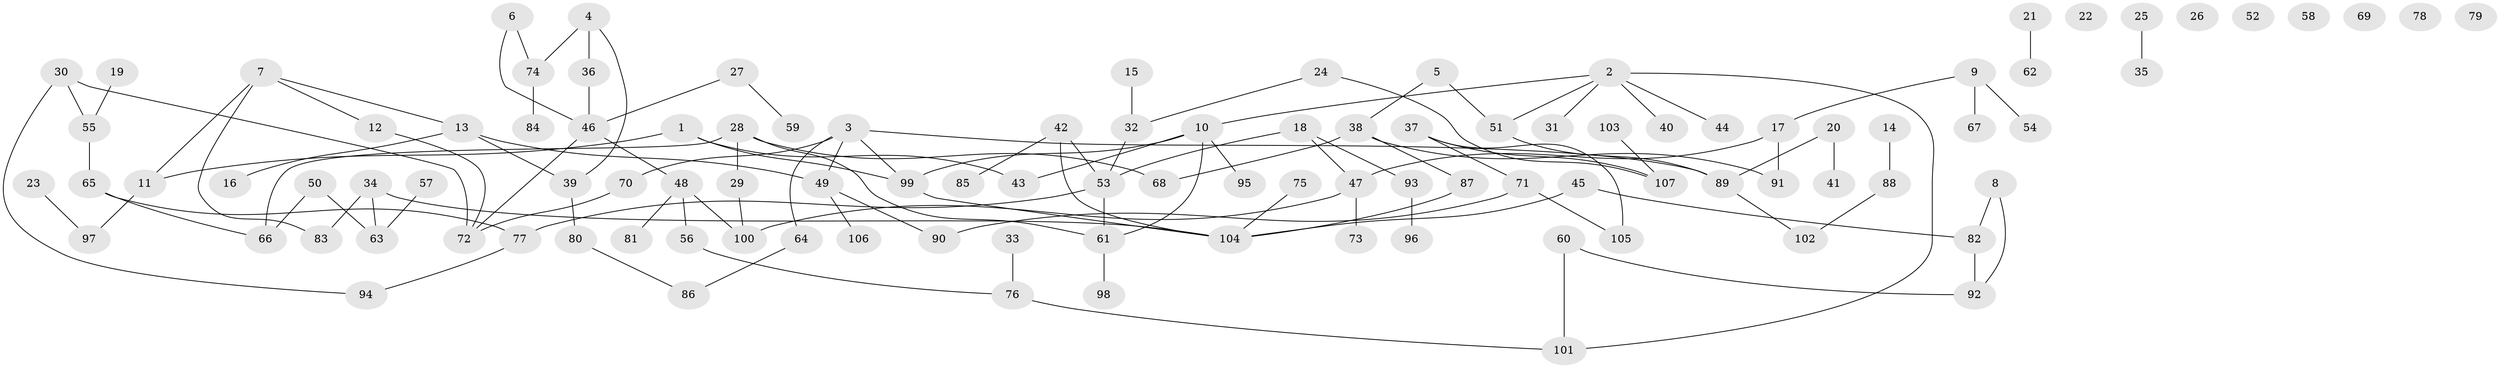 // coarse degree distribution, {0: 0.21428571428571427, 1: 0.30952380952380953, 2: 0.2619047619047619, 4: 0.07142857142857142, 7: 0.023809523809523808, 3: 0.023809523809523808, 6: 0.023809523809523808, 5: 0.047619047619047616, 11: 0.023809523809523808}
// Generated by graph-tools (version 1.1) at 2025/43/03/04/25 21:43:24]
// undirected, 107 vertices, 120 edges
graph export_dot {
graph [start="1"]
  node [color=gray90,style=filled];
  1;
  2;
  3;
  4;
  5;
  6;
  7;
  8;
  9;
  10;
  11;
  12;
  13;
  14;
  15;
  16;
  17;
  18;
  19;
  20;
  21;
  22;
  23;
  24;
  25;
  26;
  27;
  28;
  29;
  30;
  31;
  32;
  33;
  34;
  35;
  36;
  37;
  38;
  39;
  40;
  41;
  42;
  43;
  44;
  45;
  46;
  47;
  48;
  49;
  50;
  51;
  52;
  53;
  54;
  55;
  56;
  57;
  58;
  59;
  60;
  61;
  62;
  63;
  64;
  65;
  66;
  67;
  68;
  69;
  70;
  71;
  72;
  73;
  74;
  75;
  76;
  77;
  78;
  79;
  80;
  81;
  82;
  83;
  84;
  85;
  86;
  87;
  88;
  89;
  90;
  91;
  92;
  93;
  94;
  95;
  96;
  97;
  98;
  99;
  100;
  101;
  102;
  103;
  104;
  105;
  106;
  107;
  1 -- 11;
  1 -- 43;
  1 -- 99;
  2 -- 10;
  2 -- 31;
  2 -- 40;
  2 -- 44;
  2 -- 51;
  2 -- 101;
  3 -- 49;
  3 -- 64;
  3 -- 70;
  3 -- 89;
  3 -- 99;
  4 -- 36;
  4 -- 39;
  4 -- 74;
  5 -- 38;
  5 -- 51;
  6 -- 46;
  6 -- 74;
  7 -- 11;
  7 -- 12;
  7 -- 13;
  7 -- 83;
  8 -- 82;
  8 -- 92;
  9 -- 17;
  9 -- 54;
  9 -- 67;
  10 -- 43;
  10 -- 61;
  10 -- 95;
  10 -- 99;
  11 -- 97;
  12 -- 72;
  13 -- 16;
  13 -- 39;
  13 -- 49;
  14 -- 88;
  15 -- 32;
  17 -- 47;
  17 -- 91;
  18 -- 47;
  18 -- 53;
  18 -- 93;
  19 -- 55;
  20 -- 41;
  20 -- 89;
  21 -- 62;
  23 -- 97;
  24 -- 32;
  24 -- 107;
  25 -- 35;
  27 -- 46;
  27 -- 59;
  28 -- 29;
  28 -- 61;
  28 -- 66;
  28 -- 68;
  29 -- 100;
  30 -- 55;
  30 -- 72;
  30 -- 94;
  32 -- 53;
  33 -- 76;
  34 -- 63;
  34 -- 83;
  34 -- 104;
  36 -- 46;
  37 -- 71;
  37 -- 105;
  37 -- 107;
  38 -- 68;
  38 -- 87;
  38 -- 91;
  39 -- 80;
  42 -- 53;
  42 -- 85;
  42 -- 104;
  45 -- 82;
  45 -- 104;
  46 -- 48;
  46 -- 72;
  47 -- 73;
  47 -- 100;
  48 -- 56;
  48 -- 81;
  48 -- 100;
  49 -- 90;
  49 -- 106;
  50 -- 63;
  50 -- 66;
  51 -- 89;
  53 -- 61;
  53 -- 77;
  55 -- 65;
  56 -- 76;
  57 -- 63;
  60 -- 92;
  60 -- 101;
  61 -- 98;
  64 -- 86;
  65 -- 66;
  65 -- 77;
  70 -- 72;
  71 -- 90;
  71 -- 105;
  74 -- 84;
  75 -- 104;
  76 -- 101;
  77 -- 94;
  80 -- 86;
  82 -- 92;
  87 -- 104;
  88 -- 102;
  89 -- 102;
  93 -- 96;
  99 -- 104;
  103 -- 107;
}

